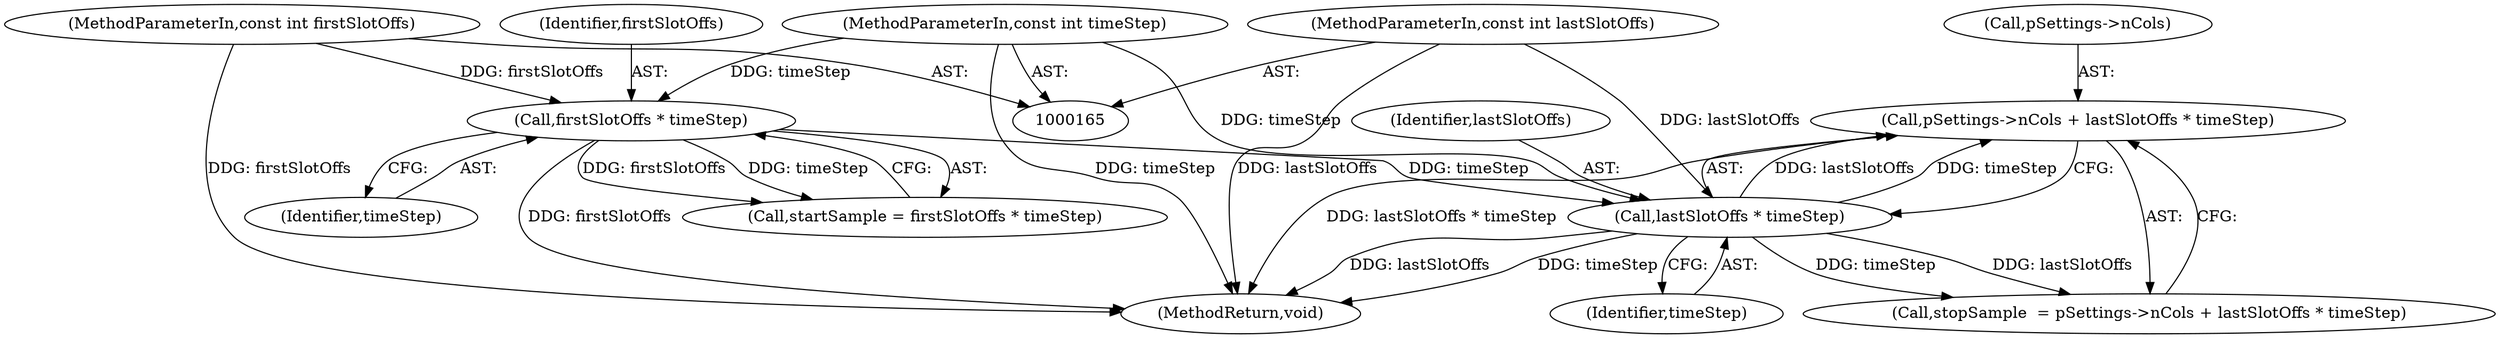 digraph "0_Android_8e3be529372892e20ccf196809bc73276c822189@pointer" {
"1000252" [label="(Call,pSettings->nCols + lastSlotOffs * timeStep)"];
"1000256" [label="(Call,lastSlotOffs * timeStep)"];
"1000174" [label="(MethodParameterIn,const int lastSlotOffs)"];
"1000247" [label="(Call,firstSlotOffs * timeStep)"];
"1000173" [label="(MethodParameterIn,const int firstSlotOffs)"];
"1000172" [label="(MethodParameterIn,const int timeStep)"];
"1000258" [label="(Identifier,timeStep)"];
"1000256" [label="(Call,lastSlotOffs * timeStep)"];
"1002020" [label="(MethodReturn,void)"];
"1000249" [label="(Identifier,timeStep)"];
"1000257" [label="(Identifier,lastSlotOffs)"];
"1000248" [label="(Identifier,firstSlotOffs)"];
"1000172" [label="(MethodParameterIn,const int timeStep)"];
"1000250" [label="(Call,stopSample  = pSettings->nCols + lastSlotOffs * timeStep)"];
"1000174" [label="(MethodParameterIn,const int lastSlotOffs)"];
"1000173" [label="(MethodParameterIn,const int firstSlotOffs)"];
"1000245" [label="(Call,startSample = firstSlotOffs * timeStep)"];
"1000247" [label="(Call,firstSlotOffs * timeStep)"];
"1000252" [label="(Call,pSettings->nCols + lastSlotOffs * timeStep)"];
"1000253" [label="(Call,pSettings->nCols)"];
"1000252" -> "1000250"  [label="AST: "];
"1000252" -> "1000256"  [label="CFG: "];
"1000253" -> "1000252"  [label="AST: "];
"1000256" -> "1000252"  [label="AST: "];
"1000250" -> "1000252"  [label="CFG: "];
"1000252" -> "1002020"  [label="DDG: lastSlotOffs * timeStep"];
"1000256" -> "1000252"  [label="DDG: lastSlotOffs"];
"1000256" -> "1000252"  [label="DDG: timeStep"];
"1000256" -> "1000258"  [label="CFG: "];
"1000257" -> "1000256"  [label="AST: "];
"1000258" -> "1000256"  [label="AST: "];
"1000256" -> "1002020"  [label="DDG: timeStep"];
"1000256" -> "1002020"  [label="DDG: lastSlotOffs"];
"1000256" -> "1000250"  [label="DDG: lastSlotOffs"];
"1000256" -> "1000250"  [label="DDG: timeStep"];
"1000174" -> "1000256"  [label="DDG: lastSlotOffs"];
"1000247" -> "1000256"  [label="DDG: timeStep"];
"1000172" -> "1000256"  [label="DDG: timeStep"];
"1000174" -> "1000165"  [label="AST: "];
"1000174" -> "1002020"  [label="DDG: lastSlotOffs"];
"1000247" -> "1000245"  [label="AST: "];
"1000247" -> "1000249"  [label="CFG: "];
"1000248" -> "1000247"  [label="AST: "];
"1000249" -> "1000247"  [label="AST: "];
"1000245" -> "1000247"  [label="CFG: "];
"1000247" -> "1002020"  [label="DDG: firstSlotOffs"];
"1000247" -> "1000245"  [label="DDG: firstSlotOffs"];
"1000247" -> "1000245"  [label="DDG: timeStep"];
"1000173" -> "1000247"  [label="DDG: firstSlotOffs"];
"1000172" -> "1000247"  [label="DDG: timeStep"];
"1000173" -> "1000165"  [label="AST: "];
"1000173" -> "1002020"  [label="DDG: firstSlotOffs"];
"1000172" -> "1000165"  [label="AST: "];
"1000172" -> "1002020"  [label="DDG: timeStep"];
}
